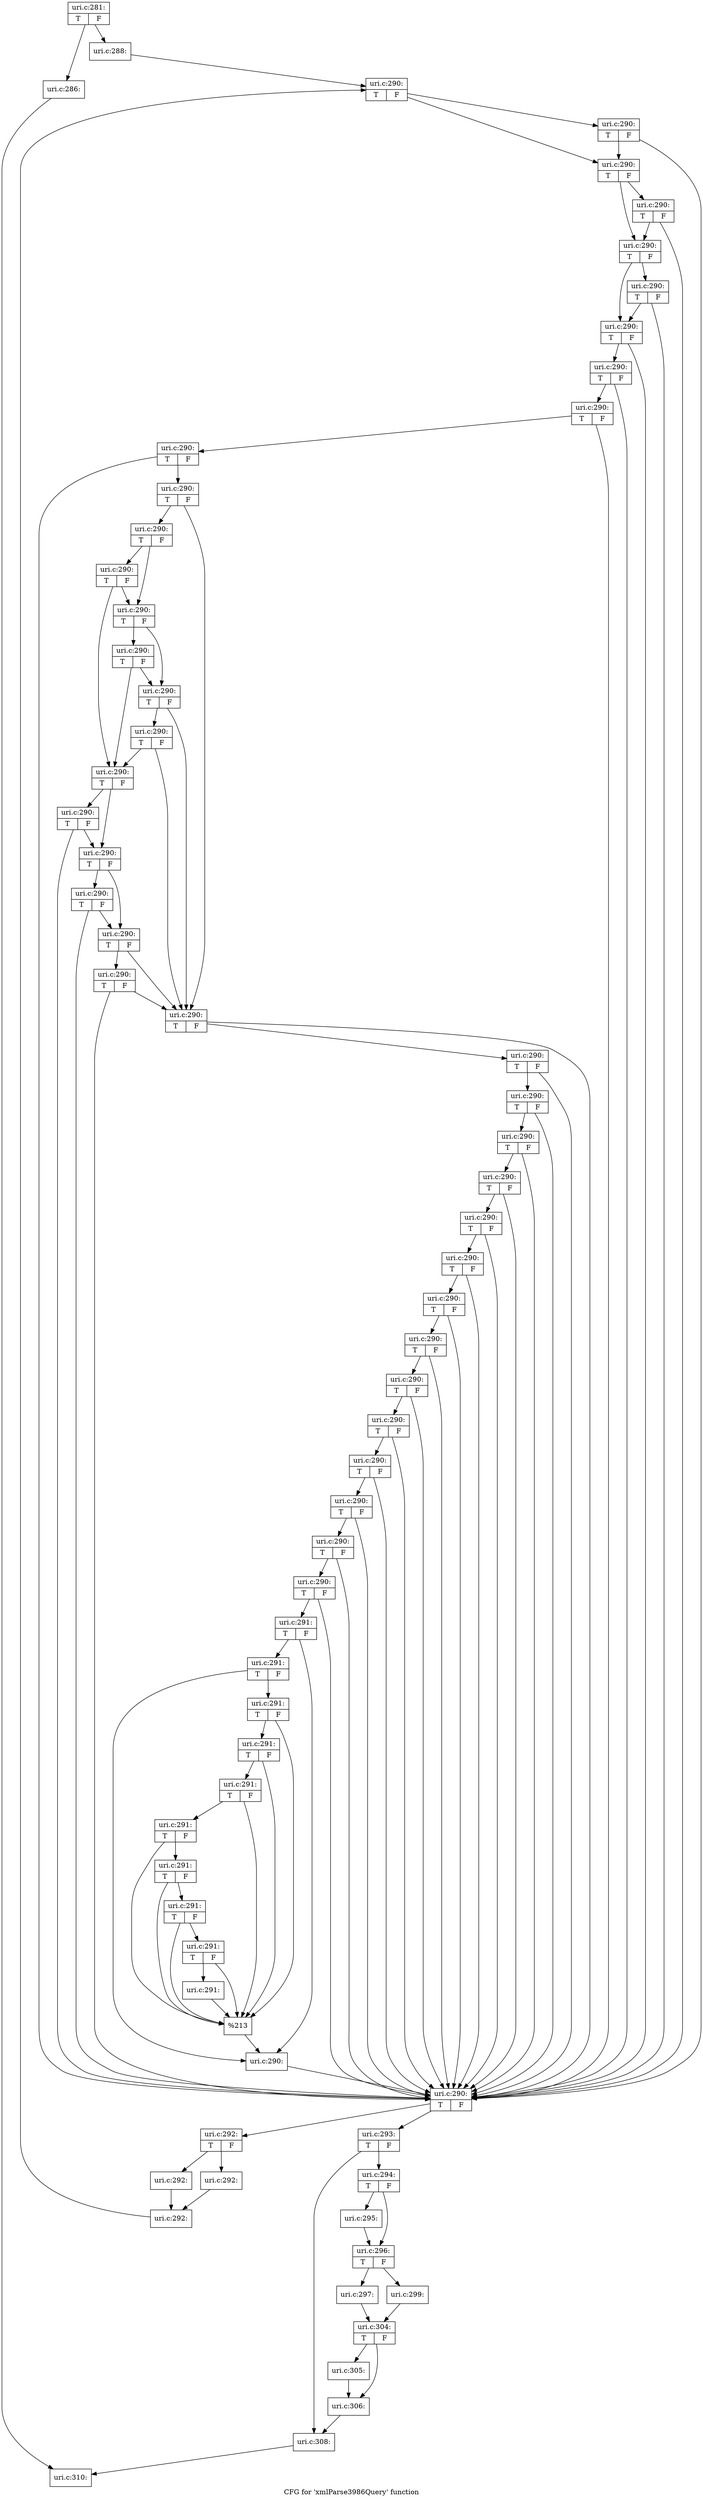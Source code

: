 digraph "CFG for 'xmlParse3986Query' function" {
	label="CFG for 'xmlParse3986Query' function";

	Node0x48a1350 [shape=record,label="{uri.c:281:|{<s0>T|<s1>F}}"];
	Node0x48a1350 -> Node0x48a6f40;
	Node0x48a1350 -> Node0x48a6f90;
	Node0x48a6f40 [shape=record,label="{uri.c:286:}"];
	Node0x48a6f40 -> Node0x48a6700;
	Node0x48a6f90 [shape=record,label="{uri.c:288:}"];
	Node0x48a6f90 -> Node0x48a75e0;
	Node0x48a75e0 [shape=record,label="{uri.c:290:|{<s0>T|<s1>F}}"];
	Node0x48a75e0 -> Node0x48a7d70;
	Node0x48a75e0 -> Node0x48a7d20;
	Node0x48a7d70 [shape=record,label="{uri.c:290:|{<s0>T|<s1>F}}"];
	Node0x48a7d70 -> Node0x48a7880;
	Node0x48a7d70 -> Node0x48a7d20;
	Node0x48a7d20 [shape=record,label="{uri.c:290:|{<s0>T|<s1>F}}"];
	Node0x48a7d20 -> Node0x48a8280;
	Node0x48a7d20 -> Node0x48a7cd0;
	Node0x48a8280 [shape=record,label="{uri.c:290:|{<s0>T|<s1>F}}"];
	Node0x48a8280 -> Node0x48a7880;
	Node0x48a8280 -> Node0x48a7cd0;
	Node0x48a7cd0 [shape=record,label="{uri.c:290:|{<s0>T|<s1>F}}"];
	Node0x48a7cd0 -> Node0x48a8730;
	Node0x48a7cd0 -> Node0x48a7c80;
	Node0x48a8730 [shape=record,label="{uri.c:290:|{<s0>T|<s1>F}}"];
	Node0x48a8730 -> Node0x48a7880;
	Node0x48a8730 -> Node0x48a7c80;
	Node0x48a7c80 [shape=record,label="{uri.c:290:|{<s0>T|<s1>F}}"];
	Node0x48a7c80 -> Node0x48a7880;
	Node0x48a7c80 -> Node0x48a7c30;
	Node0x48a7c30 [shape=record,label="{uri.c:290:|{<s0>T|<s1>F}}"];
	Node0x48a7c30 -> Node0x48a7880;
	Node0x48a7c30 -> Node0x48a7be0;
	Node0x48a7be0 [shape=record,label="{uri.c:290:|{<s0>T|<s1>F}}"];
	Node0x48a7be0 -> Node0x48a7880;
	Node0x48a7be0 -> Node0x48a7b90;
	Node0x48a7b90 [shape=record,label="{uri.c:290:|{<s0>T|<s1>F}}"];
	Node0x48a7b90 -> Node0x48a7880;
	Node0x48a7b90 -> Node0x48a7b40;
	Node0x48a7b40 [shape=record,label="{uri.c:290:|{<s0>T|<s1>F}}"];
	Node0x48a7b40 -> Node0x48a94f0;
	Node0x48a7b40 -> Node0x48a7af0;
	Node0x48a94f0 [shape=record,label="{uri.c:290:|{<s0>T|<s1>F}}"];
	Node0x48a94f0 -> Node0x48a9810;
	Node0x48a94f0 -> Node0x48a97c0;
	Node0x48a9810 [shape=record,label="{uri.c:290:|{<s0>T|<s1>F}}"];
	Node0x48a9810 -> Node0x48a94a0;
	Node0x48a9810 -> Node0x48a97c0;
	Node0x48a97c0 [shape=record,label="{uri.c:290:|{<s0>T|<s1>F}}"];
	Node0x48a97c0 -> Node0x48a9de0;
	Node0x48a97c0 -> Node0x48a9770;
	Node0x48a9de0 [shape=record,label="{uri.c:290:|{<s0>T|<s1>F}}"];
	Node0x48a9de0 -> Node0x48a94a0;
	Node0x48a9de0 -> Node0x48a9770;
	Node0x48a9770 [shape=record,label="{uri.c:290:|{<s0>T|<s1>F}}"];
	Node0x48a9770 -> Node0x48aa3b0;
	Node0x48a9770 -> Node0x48a7af0;
	Node0x48aa3b0 [shape=record,label="{uri.c:290:|{<s0>T|<s1>F}}"];
	Node0x48aa3b0 -> Node0x48a94a0;
	Node0x48aa3b0 -> Node0x48a7af0;
	Node0x48a94a0 [shape=record,label="{uri.c:290:|{<s0>T|<s1>F}}"];
	Node0x48a94a0 -> Node0x48aaa20;
	Node0x48a94a0 -> Node0x48aa9d0;
	Node0x48aaa20 [shape=record,label="{uri.c:290:|{<s0>T|<s1>F}}"];
	Node0x48aaa20 -> Node0x48a7880;
	Node0x48aaa20 -> Node0x48aa9d0;
	Node0x48aa9d0 [shape=record,label="{uri.c:290:|{<s0>T|<s1>F}}"];
	Node0x48aa9d0 -> Node0x48aaff0;
	Node0x48aa9d0 -> Node0x48aa980;
	Node0x48aaff0 [shape=record,label="{uri.c:290:|{<s0>T|<s1>F}}"];
	Node0x48aaff0 -> Node0x48a7880;
	Node0x48aaff0 -> Node0x48aa980;
	Node0x48aa980 [shape=record,label="{uri.c:290:|{<s0>T|<s1>F}}"];
	Node0x48aa980 -> Node0x48ab5c0;
	Node0x48aa980 -> Node0x48a7af0;
	Node0x48ab5c0 [shape=record,label="{uri.c:290:|{<s0>T|<s1>F}}"];
	Node0x48ab5c0 -> Node0x48a7880;
	Node0x48ab5c0 -> Node0x48a7af0;
	Node0x48a7af0 [shape=record,label="{uri.c:290:|{<s0>T|<s1>F}}"];
	Node0x48a7af0 -> Node0x48a7880;
	Node0x48a7af0 -> Node0x48abe60;
	Node0x48abe60 [shape=record,label="{uri.c:290:|{<s0>T|<s1>F}}"];
	Node0x48abe60 -> Node0x48a7880;
	Node0x48abe60 -> Node0x48abe10;
	Node0x48abe10 [shape=record,label="{uri.c:290:|{<s0>T|<s1>F}}"];
	Node0x48abe10 -> Node0x48a7880;
	Node0x48abe10 -> Node0x48abdc0;
	Node0x48abdc0 [shape=record,label="{uri.c:290:|{<s0>T|<s1>F}}"];
	Node0x48abdc0 -> Node0x48a7880;
	Node0x48abdc0 -> Node0x48abd70;
	Node0x48abd70 [shape=record,label="{uri.c:290:|{<s0>T|<s1>F}}"];
	Node0x48abd70 -> Node0x48a7880;
	Node0x48abd70 -> Node0x48abd20;
	Node0x48abd20 [shape=record,label="{uri.c:290:|{<s0>T|<s1>F}}"];
	Node0x48abd20 -> Node0x48a7880;
	Node0x48abd20 -> Node0x48abcd0;
	Node0x48abcd0 [shape=record,label="{uri.c:290:|{<s0>T|<s1>F}}"];
	Node0x48abcd0 -> Node0x48a7880;
	Node0x48abcd0 -> Node0x48abc80;
	Node0x48abc80 [shape=record,label="{uri.c:290:|{<s0>T|<s1>F}}"];
	Node0x48abc80 -> Node0x48a7880;
	Node0x48abc80 -> Node0x48abc30;
	Node0x48abc30 [shape=record,label="{uri.c:290:|{<s0>T|<s1>F}}"];
	Node0x48abc30 -> Node0x48a7880;
	Node0x48abc30 -> Node0x48abbe0;
	Node0x48abbe0 [shape=record,label="{uri.c:290:|{<s0>T|<s1>F}}"];
	Node0x48abbe0 -> Node0x48a7880;
	Node0x48abbe0 -> Node0x48abb90;
	Node0x48abb90 [shape=record,label="{uri.c:290:|{<s0>T|<s1>F}}"];
	Node0x48abb90 -> Node0x48a7880;
	Node0x48abb90 -> Node0x48a7aa0;
	Node0x48a7aa0 [shape=record,label="{uri.c:290:|{<s0>T|<s1>F}}"];
	Node0x48a7aa0 -> Node0x48a7880;
	Node0x48a7aa0 -> Node0x48a7a20;
	Node0x48a7a20 [shape=record,label="{uri.c:290:|{<s0>T|<s1>F}}"];
	Node0x48a7a20 -> Node0x48a7880;
	Node0x48a7a20 -> Node0x48a79a0;
	Node0x48a79a0 [shape=record,label="{uri.c:290:|{<s0>T|<s1>F}}"];
	Node0x48a79a0 -> Node0x48a7880;
	Node0x48a79a0 -> Node0x48a7920;
	Node0x48a7920 [shape=record,label="{uri.c:290:|{<s0>T|<s1>F}}"];
	Node0x48a7920 -> Node0x48a7880;
	Node0x48a7920 -> Node0x48a78d0;
	Node0x48a78d0 [shape=record,label="{uri.c:291:|{<s0>T|<s1>F}}"];
	Node0x48a78d0 -> Node0x48a77b0;
	Node0x48a78d0 -> Node0x48ae100;
	Node0x48a77b0 [shape=record,label="{uri.c:291:|{<s0>T|<s1>F}}"];
	Node0x48a77b0 -> Node0x48a7760;
	Node0x48a77b0 -> Node0x48ae100;
	Node0x48a7760 [shape=record,label="{uri.c:291:|{<s0>T|<s1>F}}"];
	Node0x48a7760 -> Node0x48aec80;
	Node0x48a7760 -> Node0x48aeeb0;
	Node0x48aeeb0 [shape=record,label="{uri.c:291:|{<s0>T|<s1>F}}"];
	Node0x48aeeb0 -> Node0x48aec80;
	Node0x48aeeb0 -> Node0x48aee60;
	Node0x48aee60 [shape=record,label="{uri.c:291:|{<s0>T|<s1>F}}"];
	Node0x48aee60 -> Node0x48aec80;
	Node0x48aee60 -> Node0x48aee10;
	Node0x48aee10 [shape=record,label="{uri.c:291:|{<s0>T|<s1>F}}"];
	Node0x48aee10 -> Node0x48aec80;
	Node0x48aee10 -> Node0x48aedc0;
	Node0x48aedc0 [shape=record,label="{uri.c:291:|{<s0>T|<s1>F}}"];
	Node0x48aedc0 -> Node0x48aec80;
	Node0x48aedc0 -> Node0x48aed70;
	Node0x48aed70 [shape=record,label="{uri.c:291:|{<s0>T|<s1>F}}"];
	Node0x48aed70 -> Node0x48aec80;
	Node0x48aed70 -> Node0x48aed20;
	Node0x48aed20 [shape=record,label="{uri.c:291:|{<s0>T|<s1>F}}"];
	Node0x48aed20 -> Node0x48aec80;
	Node0x48aed20 -> Node0x48aecd0;
	Node0x48aecd0 [shape=record,label="{uri.c:291:}"];
	Node0x48aecd0 -> Node0x48aec80;
	Node0x48aec80 [shape=record,label="{%213}"];
	Node0x48aec80 -> Node0x48ae100;
	Node0x48ae100 [shape=record,label="{uri.c:290:}"];
	Node0x48ae100 -> Node0x48a7880;
	Node0x48a7880 [shape=record,label="{uri.c:290:|{<s0>T|<s1>F}}"];
	Node0x48a7880 -> Node0x48aebd0;
	Node0x48a7880 -> Node0x48a7800;
	Node0x48aebd0 [shape=record,label="{uri.c:292:|{<s0>T|<s1>F}}"];
	Node0x48aebd0 -> Node0x48affb0;
	Node0x48aebd0 -> Node0x48b0520;
	Node0x48affb0 [shape=record,label="{uri.c:292:}"];
	Node0x48affb0 -> Node0x48b0570;
	Node0x48b0520 [shape=record,label="{uri.c:292:}"];
	Node0x48b0520 -> Node0x48b0570;
	Node0x48b0570 [shape=record,label="{uri.c:292:}"];
	Node0x48b0570 -> Node0x48a75e0;
	Node0x48a7800 [shape=record,label="{uri.c:293:|{<s0>T|<s1>F}}"];
	Node0x48a7800 -> Node0x498ccc0;
	Node0x48a7800 -> Node0x498cd10;
	Node0x498ccc0 [shape=record,label="{uri.c:294:|{<s0>T|<s1>F}}"];
	Node0x498ccc0 -> Node0x498d0d0;
	Node0x498ccc0 -> Node0x498d120;
	Node0x498d0d0 [shape=record,label="{uri.c:295:}"];
	Node0x498d0d0 -> Node0x498d120;
	Node0x498d120 [shape=record,label="{uri.c:296:|{<s0>T|<s1>F}}"];
	Node0x498d120 -> Node0x498d850;
	Node0x498d120 -> Node0x498d8f0;
	Node0x498d850 [shape=record,label="{uri.c:297:}"];
	Node0x498d850 -> Node0x498d8a0;
	Node0x498d8f0 [shape=record,label="{uri.c:299:}"];
	Node0x498d8f0 -> Node0x498d8a0;
	Node0x498d8a0 [shape=record,label="{uri.c:304:|{<s0>T|<s1>F}}"];
	Node0x498d8a0 -> Node0x498ecb0;
	Node0x498d8a0 -> Node0x498ed00;
	Node0x498ecb0 [shape=record,label="{uri.c:305:}"];
	Node0x498ecb0 -> Node0x498ed00;
	Node0x498ed00 [shape=record,label="{uri.c:306:}"];
	Node0x498ed00 -> Node0x498cd10;
	Node0x498cd10 [shape=record,label="{uri.c:308:}"];
	Node0x498cd10 -> Node0x48a6700;
	Node0x48a6700 [shape=record,label="{uri.c:310:}"];
}
